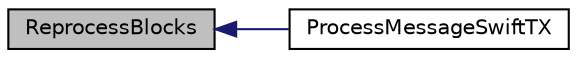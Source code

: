 digraph "ReprocessBlocks"
{
  edge [fontname="Helvetica",fontsize="10",labelfontname="Helvetica",labelfontsize="10"];
  node [fontname="Helvetica",fontsize="10",shape=record];
  rankdir="LR";
  Node504 [label="ReprocessBlocks",height=0.2,width=0.4,color="black", fillcolor="grey75", style="filled", fontcolor="black"];
  Node504 -> Node505 [dir="back",color="midnightblue",fontsize="10",style="solid",fontname="Helvetica"];
  Node505 [label="ProcessMessageSwiftTX",height=0.2,width=0.4,color="black", fillcolor="white", style="filled",URL="$swifttx_8h.html#a155e5c12fe35b2b4129c46ba9b66b06f"];
}
